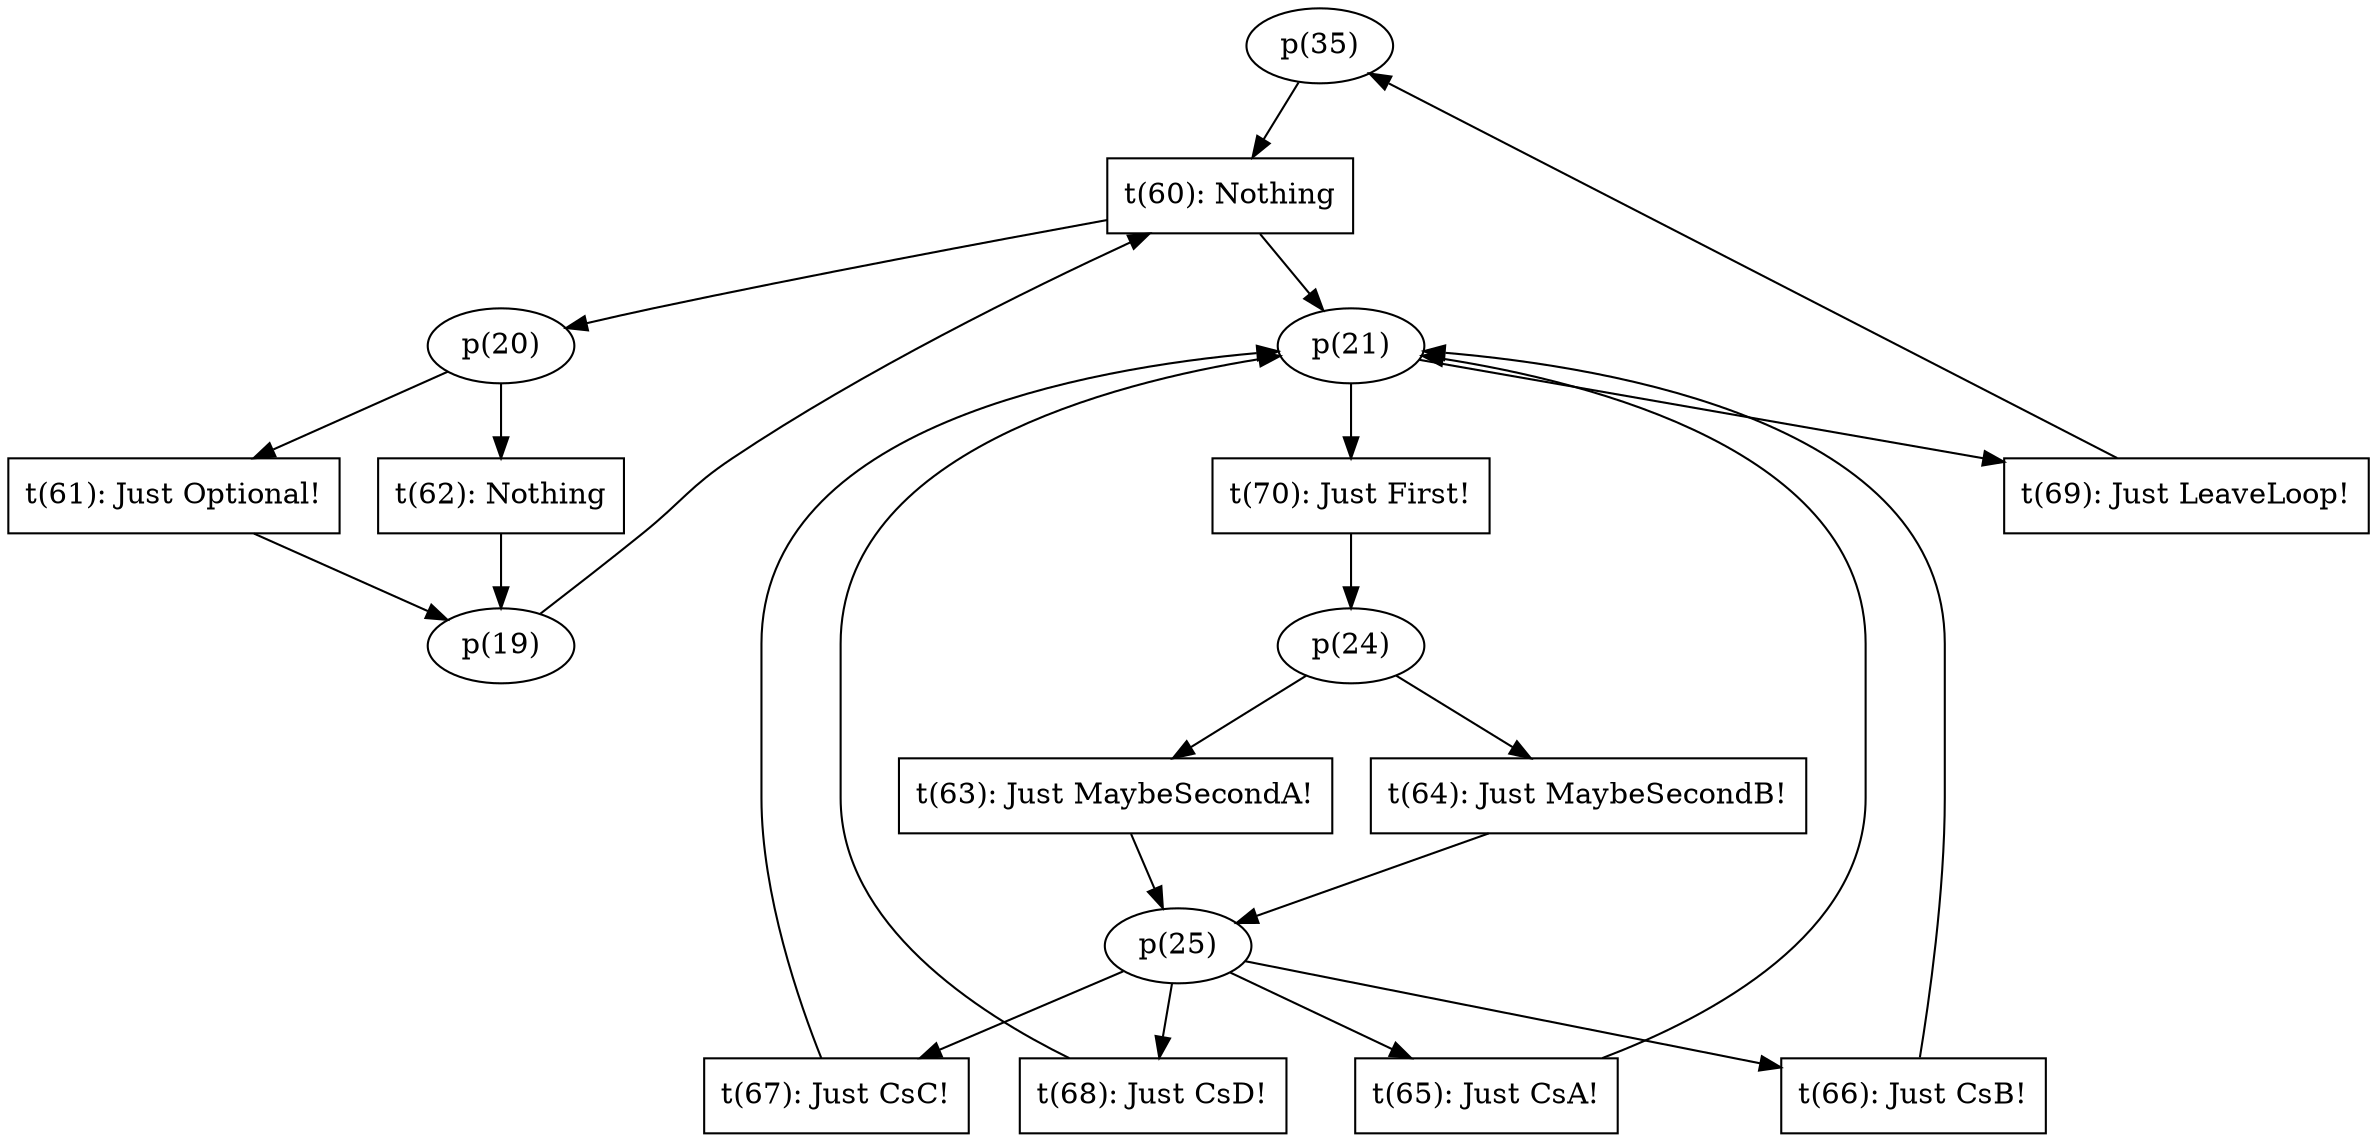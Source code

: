 digraph {
label=""
35 [label="p(35)"];
19 [label="p(19)"];
20 [label="p(20)"];
21 [label="p(21)"];
24 [label="p(24)"];
25 [label="p(25)"];
60 [shape=box, label="t(60\): Nothing"];
35 -> 60;
19 -> 60;
60 -> 20;
60 -> 21;
61 [shape=box, label="t(61\): Just Optional!"];
20 -> 61;
61 -> 19;
62 [shape=box, label="t(62\): Nothing"];
20 -> 62;
62 -> 19;
63 [shape=box, label="t(63\): Just MaybeSecondA!"];
24 -> 63;
63 -> 25;
64 [shape=box, label="t(64\): Just MaybeSecondB!"];
24 -> 64;
64 -> 25;
65 [shape=box, label="t(65\): Just CsA!"];
25 -> 65;
65 -> 21;
66 [shape=box, label="t(66\): Just CsB!"];
25 -> 66;
66 -> 21;
67 [shape=box, label="t(67\): Just CsC!"];
25 -> 67;
67 -> 21;
68 [shape=box, label="t(68\): Just CsD!"];
25 -> 68;
68 -> 21;
69 [shape=box, label="t(69\): Just LeaveLoop!"];
21 -> 69;
69 -> 35;
70 [shape=box, label="t(70\): Just First!"];
21 -> 70;
70 -> 24;
}
